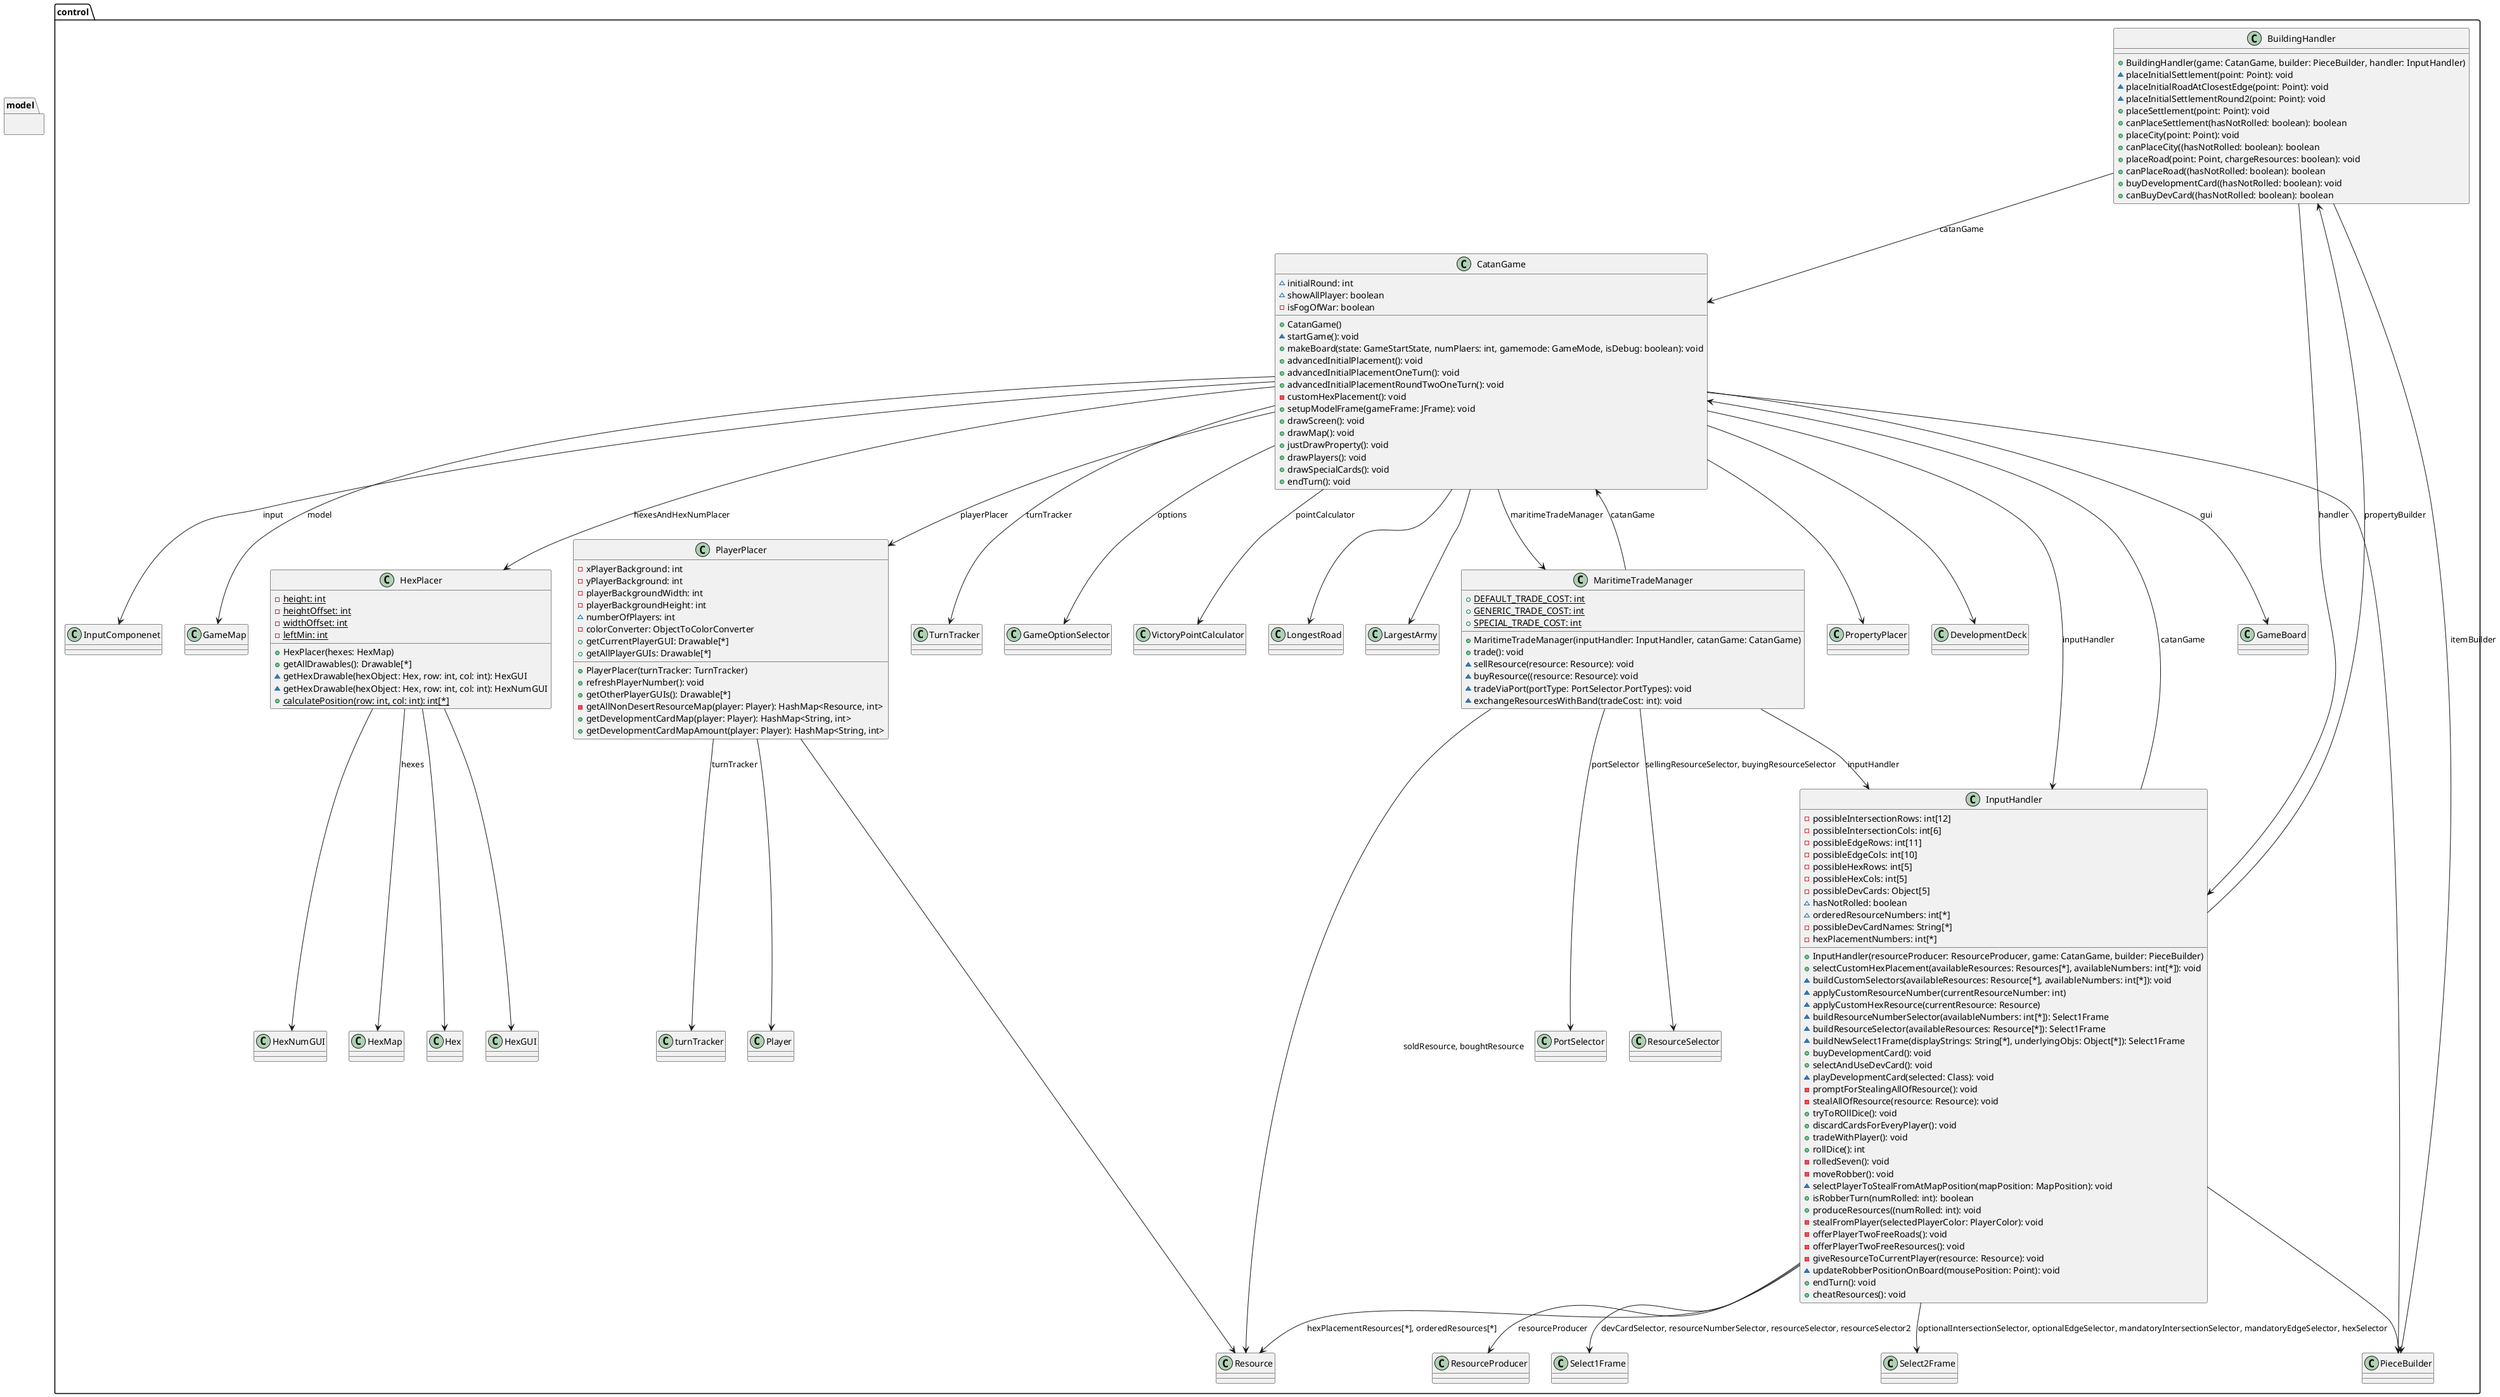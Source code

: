 @startuml
'Getters, setters and some other methods are excluded for simplicity'
package "control"
{
    class BuildingHandler
    {
        +BuildingHandler(game: CatanGame, builder: PieceBuilder, handler: InputHandler)
        ~placeInitialSettlement(point: Point): void
        ~placeInitialRoadAtClosestEdge(point: Point): void
        ~placeInitialSettlementRound2(point: Point): void
        +placeSettlement(point: Point): void
        +canPlaceSettlement(hasNotRolled: boolean): boolean
        +placeCity(point: Point): void
        +canPlaceCity((hasNotRolled: boolean): boolean
        +placeRoad(point: Point, chargeResources: boolean): void
        +canPlaceRoad((hasNotRolled: boolean): boolean
        +buyDevelopmentCard((hasNotRolled: boolean): void
        +canBuyDevCard((hasNotRolled: boolean): boolean
    }
    BuildingHandler --> CatanGame: catanGame
    BuildingHandler --> PieceBuilder: itemBuilder
    BuildingHandler --> InputHandler: handler

    class CatanGame
    {
        ~initialRound: int
        ~showAllPlayer: boolean
        -isFogOfWar: boolean
        +CatanGame()
        ~startGame(): void
        +makeBoard(state: GameStartState, numPlaers: int, gamemode: GameMode, isDebug: boolean): void
        +advancedInitialPlacement(): void
        +advancedInitialPlacementOneTurn(): void
        +advancedInitialPlacementRoundTwoOneTurn(): void
        -customHexPlacement(): void
        +setupModelFrame(gameFrame: JFrame): void
        +drawScreen(): void
        +drawMap(): void
        +justDrawProperty(): void
        +drawPlayers(): void
        +drawSpecialCards(): void
        +endTurn(): void
    }
    CatanGame --> GameBoard: gui
    CatanGame --> InputComponenet: input
    CatanGame --> GameMap: model
    CatanGame --> HexPlacer: hexesAndHexNumPlacer
    CatanGame --> PlayerPlacer: playerPlacer
    CatanGame --> TurnTracker: turnTracker
    CatanGame --> GameOptionSelector: options
    CatanGame --> MaritimeTradeManager: maritimeTradeManager
    CatanGame --> InputHandler: inputHandler
    CatanGame --> VictoryPointCalculator: pointCalculator
    CatanGame --> LongestRoad
    CatanGame --> LargestArmy
    CatanGame --> PieceBuilder
    CatanGame --> PropertyPlacer
    CatanGame --> DevelopmentDeck

    class HexPlacer
    {
        -{static}height: int
        -{static}heightOffset: int
        -{static}widthOffset: int
        -{static}leftMin: int
        +HexPlacer(hexes: HexMap)
        +getAllDrawables(): Drawable[*]
        ~getHexDrawable(hexObject: Hex, row: int, col: int): HexGUI
        ~getHexDrawable(hexObject: Hex, row: int, col: int): HexNumGUI
        +{static}calculatePosition(row: int, col: int): int[*]
    }
    HexPlacer --> HexMap: hexes
    HexPlacer --> Hex
    HexPlacer --> HexGUI
    HexPlacer --> HexNumGUI

    'what to do about function variables?'
    class InputHandler
    {
        -possibleIntersectionRows: int[12]
        -possibleIntersectionCols: int[6]
        -possibleEdgeRows: int[11]
        -possibleEdgeCols: int[10]
        -possibleHexRows: int[5]
        -possibleHexCols: int[5]
        -possibleDevCards: Object[5]
        ~hasNotRolled: boolean
        ~orderedResourceNumbers: int[*]
        -possibleDevCardNames: String[*]
        -hexPlacementNumbers: int[*]
        +InputHandler(resourceProducer: ResourceProducer, game: CatanGame, builder: PieceBuilder)
        +selectCustomHexPlacement(availableResources: Resources[*], availableNumbers: int[*]): void
        ~buildCustomSelectors(availableResources: Resource[*], availableNumbers: int[*]): void
        ~applyCustomResourceNumber(currentResourceNumber: int)
        ~applyCustomHexResource(currentResource: Resource)
        ~buildResourceNumberSelector(availableNumbers: int[*]): Select1Frame
        ~buildResourceSelector(availableResources: Resource[*]): Select1Frame
        ~buildNewSelect1Frame(displayStrings: String[*], underlyingObjs: Object[*]): Select1Frame
        +buyDevelopmentCard(): void
        +selectAndUseDevCard(): void
        ~playDevelopmentCard(selected: Class): void
        -promptForStealingAllOfResource(): void
        -stealAllOfResource(resource: Resource): void
        +tryToROllDice(): void
        +discardCardsForEveryPlayer(): void
        +tradeWithPlayer(): void
        +rollDice(): int
        -rolledSeven(): void
        -moveRobber(): void
        ~selectPlayerToStealFromAtMapPosition(mapPosition: MapPosition): void
        +isRobberTurn(numRolled: int): boolean
        +produceResources((numRolled: int): void
        -stealFromPlayer(selectedPlayerColor: PlayerColor): void
        -offerPlayerTwoFreeRoads(): void
        -offerPlayerTwoFreeResources(): void
        -giveResourceToCurrentPlayer(resource: Resource): void
        ~updateRobberPositionOnBoard(mousePosition: Point): void
        +endTurn(): void
        +cheatResources(): void
    }
    InputHandler --> Select1Frame: devCardSelector, resourceNumberSelector, resourceSelector, resourceSelector2
    InputHandler --> Select2Frame: optionalIntersectionSelector, optionalEdgeSelector, mandatoryIntersectionSelector, mandatoryEdgeSelector, hexSelector
    InputHandler --> BuildingHandler: propertyBuilder
    InputHandler --> Resource: hexPlacementResources[*], orderedResources[*]
    InputHandler --> ResourceProducer: resourceProducer
    InputHandler --> CatanGame: catanGame
    InputHandler --> PieceBuilder

    class MaritimeTradeManager
    {
        +{static} DEFAULT_TRADE_COST: int
        +{static} GENERIC_TRADE_COST: int
        +{static} SPECIAL_TRADE_COST: int
        +MaritimeTradeManager(inputHandler: InputHandler, catanGame: CatanGame)
        +trade(): void
        ~sellResource(resource: Resource): void
        ~buyResource((resource: Resource): void
        ~tradeViaPort(portType: PortSelector.PortTypes): void
        ~exchangeResourcesWithBand(tradeCost: int): void
    }
    MaritimeTradeManager --> InputHandler: inputHandler
    MaritimeTradeManager --> CatanGame: catanGame
    MaritimeTradeManager --> ResourceSelector: sellingResourceSelector, buyingResourceSelector
    MaritimeTradeManager --> PortSelector: portSelector
    MaritimeTradeManager --> Resource: soldResource, boughtResource

    class PlayerPlacer
    {
        -xPlayerBackground: int
        -yPlayerBackground: int
        -playerBackgroundWidth: int
        -playerBackgroundHeight: int
        ~numberOfPlayers: int
        -colorConverter: ObjectToColorConverter
        +PlayerPlacer(turnTracker: TurnTracker)
        +refreshPlayerNumber(): void
        +getCurrentPlayerGUI: Drawable[*]
        +getAllPlayerGUIs: Drawable[*]
        +getOtherPlayerGUIs(): Drawable[*]
        -getAllNonDesertResourceMap(player: Player): HashMap<Resource, int>
        +getDevelopmentCardMap(player: Player): HashMap<String, int>
        +getDevelopmentCardMapAmount(player: Player): HashMap<String, int>
    }
    PlayerPlacer --> turnTracker: turnTracker
    PlayerPlacer --> Player
    PlayerPlacer --> Resource
}

package model
{

}
@enduml